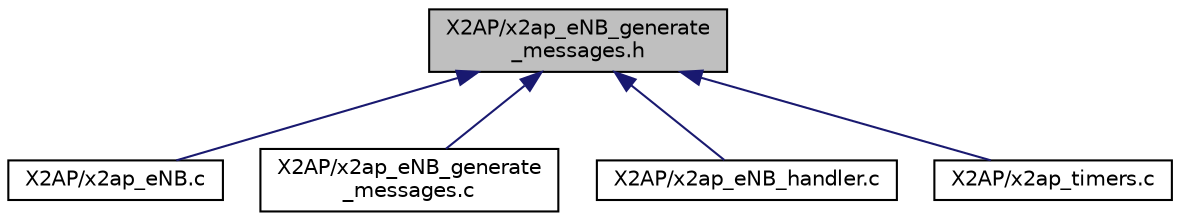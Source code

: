 digraph "X2AP/x2ap_eNB_generate_messages.h"
{
 // LATEX_PDF_SIZE
  edge [fontname="Helvetica",fontsize="10",labelfontname="Helvetica",labelfontsize="10"];
  node [fontname="Helvetica",fontsize="10",shape=record];
  Node1 [label="X2AP/x2ap_eNB_generate\l_messages.h",height=0.2,width=0.4,color="black", fillcolor="grey75", style="filled", fontcolor="black",tooltip="x2ap procedures for eNB"];
  Node1 -> Node2 [dir="back",color="midnightblue",fontsize="10",style="solid",fontname="Helvetica"];
  Node2 [label="X2AP/x2ap_eNB.c",height=0.2,width=0.4,color="black", fillcolor="white", style="filled",URL="$x2ap__eNB_8c.html",tooltip="x2ap tasks for eNB"];
  Node1 -> Node3 [dir="back",color="midnightblue",fontsize="10",style="solid",fontname="Helvetica"];
  Node3 [label="X2AP/x2ap_eNB_generate\l_messages.c",height=0.2,width=0.4,color="black", fillcolor="white", style="filled",URL="$x2ap__eNB__generate__messages_8c.html",tooltip="x2ap procedures for eNB"];
  Node1 -> Node4 [dir="back",color="midnightblue",fontsize="10",style="solid",fontname="Helvetica"];
  Node4 [label="X2AP/x2ap_eNB_handler.c",height=0.2,width=0.4,color="black", fillcolor="white", style="filled",URL="$x2ap__eNB__handler_8c.html",tooltip="x2ap handler procedures for eNB"];
  Node1 -> Node5 [dir="back",color="midnightblue",fontsize="10",style="solid",fontname="Helvetica"];
  Node5 [label="X2AP/x2ap_timers.c",height=0.2,width=0.4,color="black", fillcolor="white", style="filled",URL="$x2ap__timers_8c.html",tooltip=" "];
}
